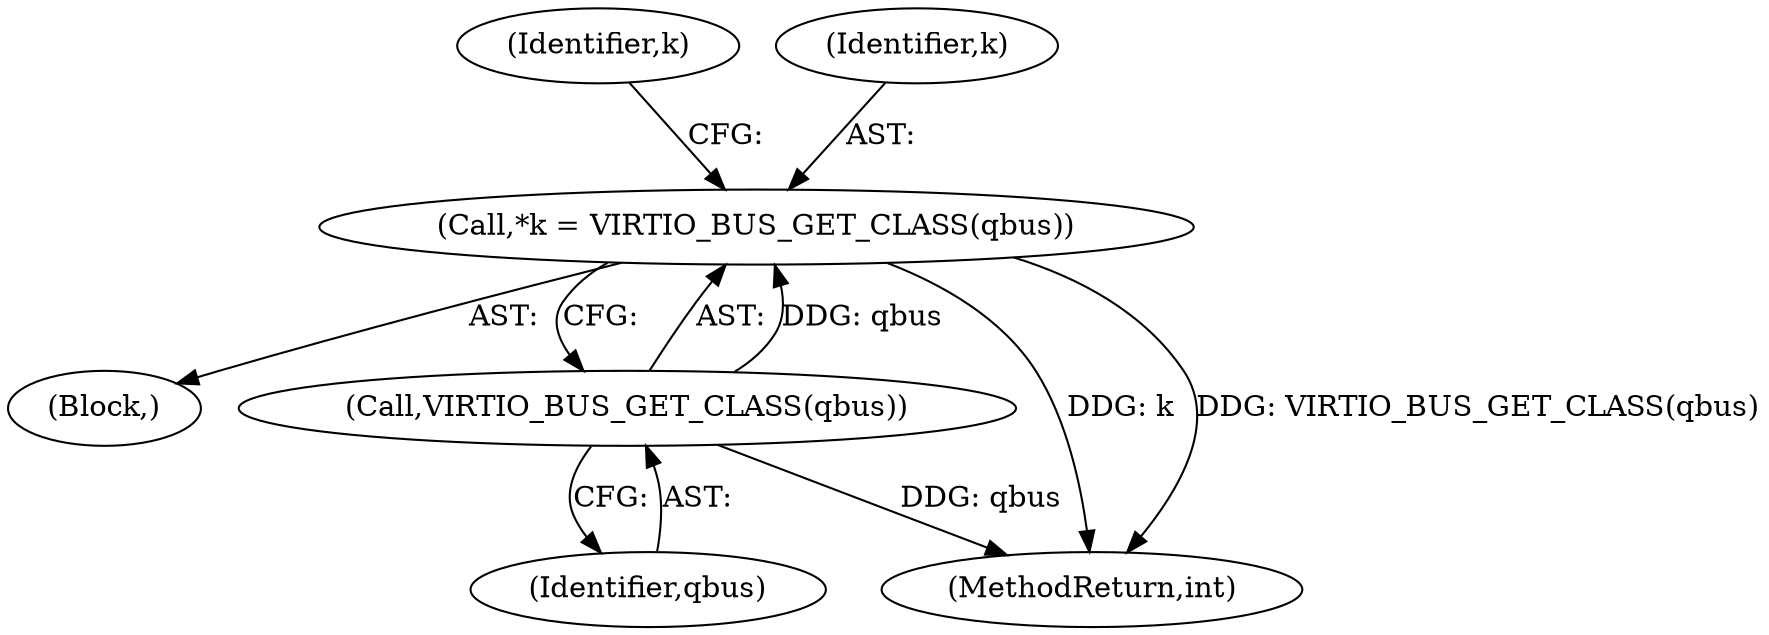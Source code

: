 digraph "0_qemu_a890a2f9137ac3cf5b607649e66a6f3a5512d8dc@pointer" {
"1000111" [label="(Call,*k = VIRTIO_BUS_GET_CLASS(qbus))"];
"1000113" [label="(Call,VIRTIO_BUS_GET_CLASS(qbus))"];
"1000104" [label="(Block,)"];
"1000111" [label="(Call,*k = VIRTIO_BUS_GET_CLASS(qbus))"];
"1000117" [label="(Identifier,k)"];
"1000114" [label="(Identifier,qbus)"];
"1000112" [label="(Identifier,k)"];
"1000113" [label="(Call,VIRTIO_BUS_GET_CLASS(qbus))"];
"1000400" [label="(MethodReturn,int)"];
"1000111" -> "1000104"  [label="AST: "];
"1000111" -> "1000113"  [label="CFG: "];
"1000112" -> "1000111"  [label="AST: "];
"1000113" -> "1000111"  [label="AST: "];
"1000117" -> "1000111"  [label="CFG: "];
"1000111" -> "1000400"  [label="DDG: k"];
"1000111" -> "1000400"  [label="DDG: VIRTIO_BUS_GET_CLASS(qbus)"];
"1000113" -> "1000111"  [label="DDG: qbus"];
"1000113" -> "1000114"  [label="CFG: "];
"1000114" -> "1000113"  [label="AST: "];
"1000113" -> "1000400"  [label="DDG: qbus"];
}
